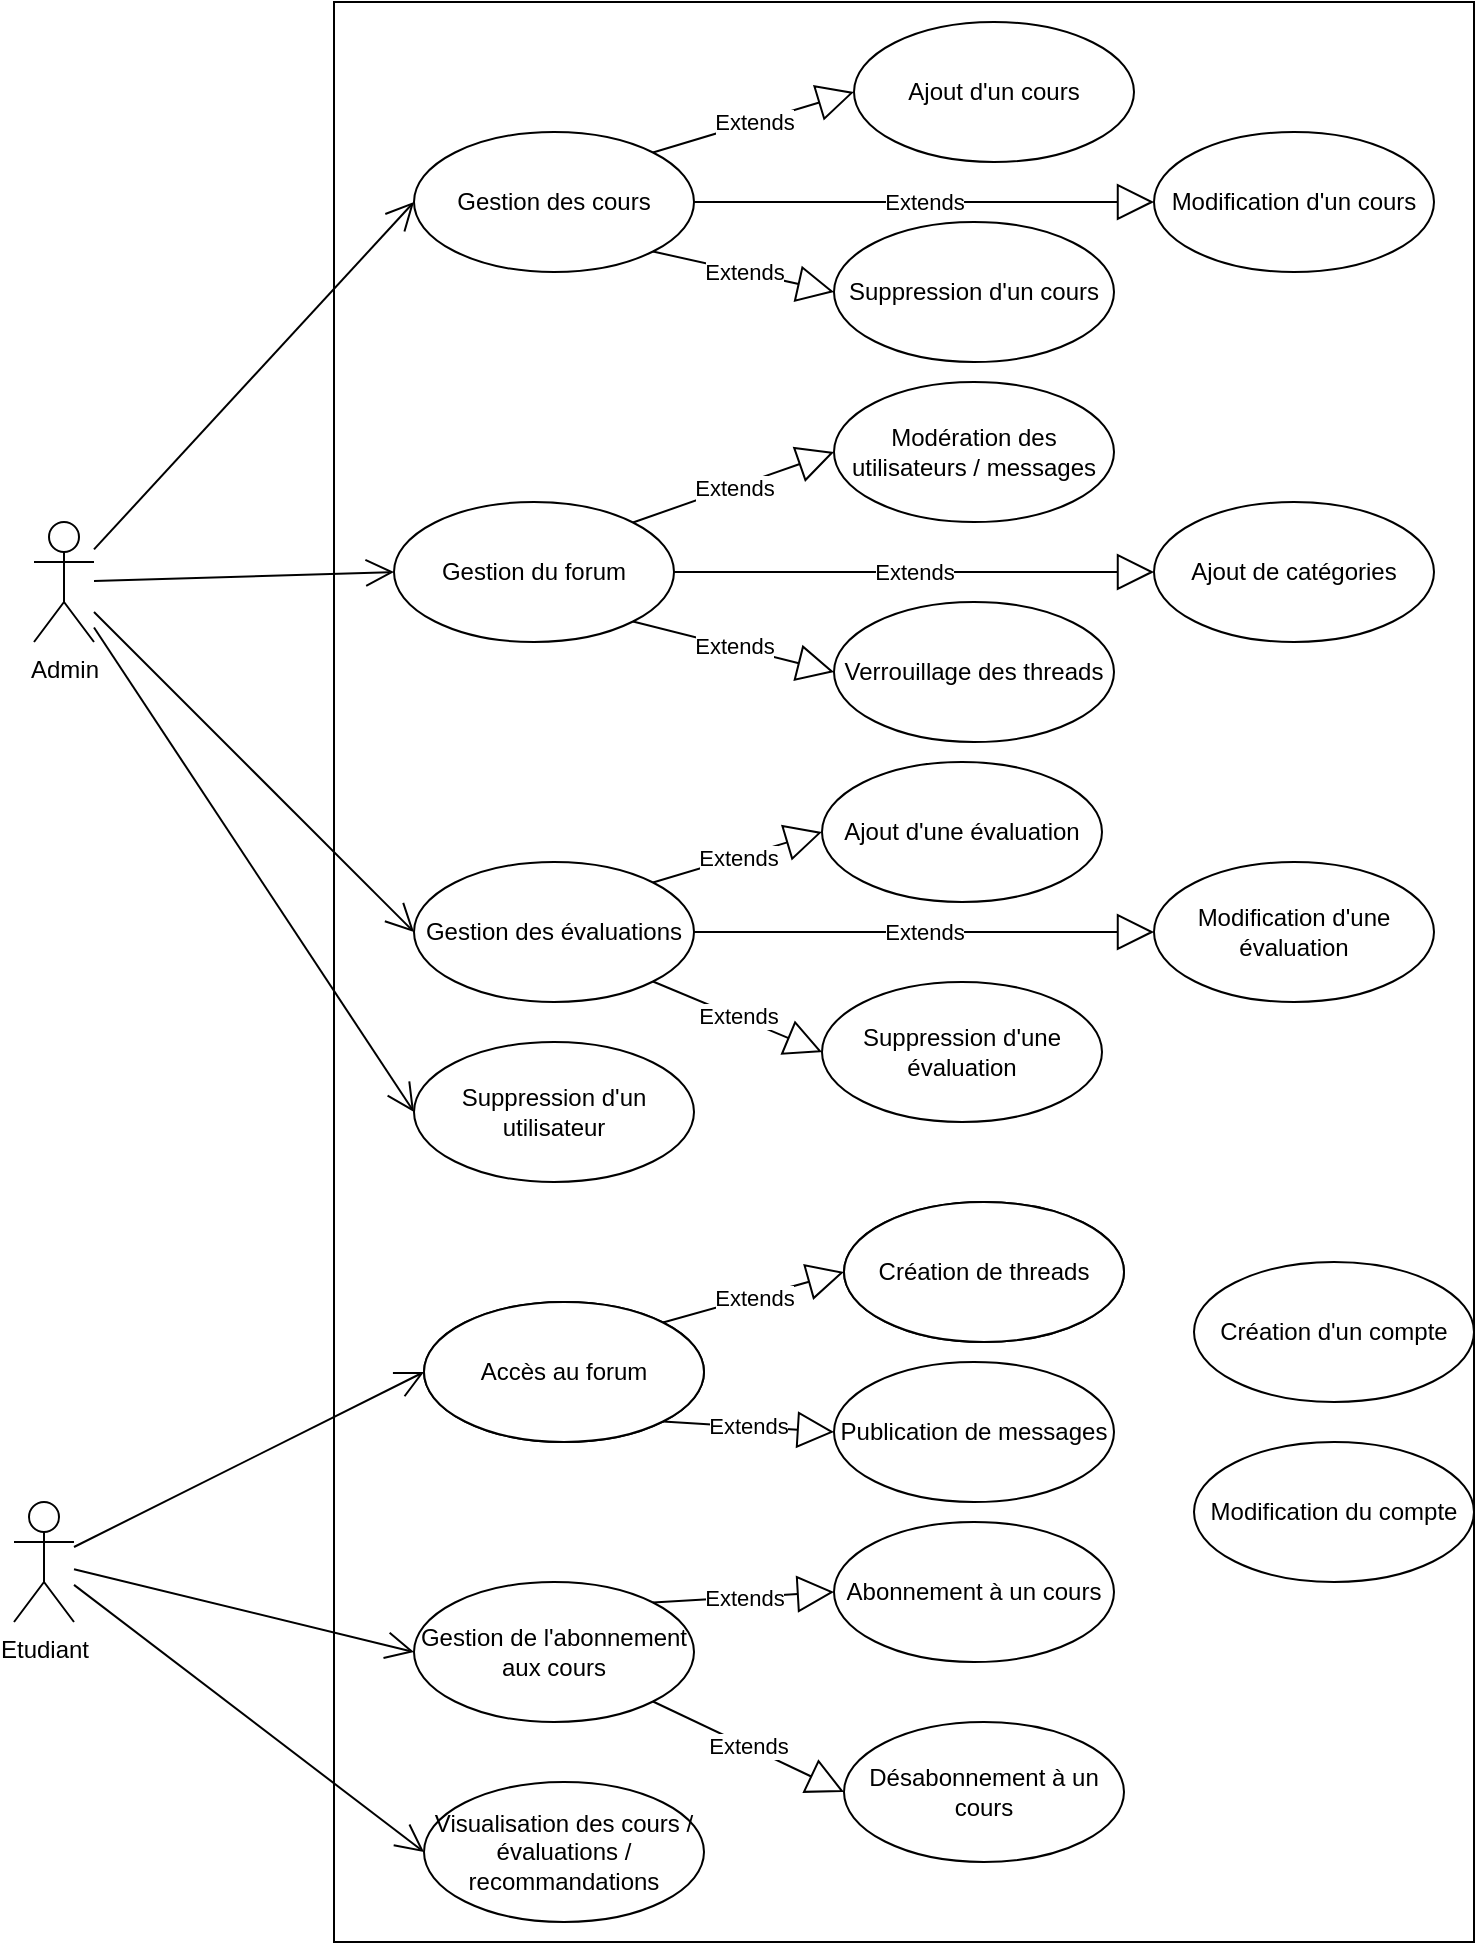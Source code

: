 <mxfile version="13.9.9" type="device"><diagram id="CcWzp0zgtlJHXZp5IrTU" name="Page-1"><mxGraphModel dx="1562" dy="1854" grid="1" gridSize="10" guides="1" tooltips="1" connect="1" arrows="1" fold="1" page="1" pageScale="1" pageWidth="827" pageHeight="1169" math="0" shadow="0"><root><mxCell id="0"/><mxCell id="1" parent="0"/><mxCell id="zS8Y_kvWT7cOOiWEbs-8-25" value="&lt;br&gt;" style="html=1;" vertex="1" parent="1"><mxGeometry x="190" y="-180" width="570" height="970" as="geometry"/></mxCell><mxCell id="zS8Y_kvWT7cOOiWEbs-8-1" value="Admin&lt;br&gt;" style="shape=umlActor;verticalLabelPosition=bottom;verticalAlign=top;html=1;" vertex="1" parent="1"><mxGeometry x="40" y="80" width="30" height="60" as="geometry"/></mxCell><mxCell id="zS8Y_kvWT7cOOiWEbs-8-2" value="Gestion des cours" style="ellipse;whiteSpace=wrap;html=1;" vertex="1" parent="1"><mxGeometry x="230" y="-115" width="140" height="70" as="geometry"/></mxCell><mxCell id="zS8Y_kvWT7cOOiWEbs-8-4" value="Gestion des évaluations" style="ellipse;whiteSpace=wrap;html=1;" vertex="1" parent="1"><mxGeometry x="230" y="250" width="140" height="70" as="geometry"/></mxCell><mxCell id="zS8Y_kvWT7cOOiWEbs-8-5" value="Gestion du forum" style="ellipse;whiteSpace=wrap;html=1;" vertex="1" parent="1"><mxGeometry x="220" y="70" width="140" height="70" as="geometry"/></mxCell><mxCell id="zS8Y_kvWT7cOOiWEbs-8-7" value="Etudiant" style="shape=umlActor;verticalLabelPosition=bottom;verticalAlign=top;html=1;" vertex="1" parent="1"><mxGeometry x="30" y="570" width="30" height="60" as="geometry"/></mxCell><mxCell id="zS8Y_kvWT7cOOiWEbs-8-8" value="Accès au forum" style="ellipse;whiteSpace=wrap;html=1;" vertex="1" parent="1"><mxGeometry x="235" y="470" width="140" height="70" as="geometry"/></mxCell><mxCell id="zS8Y_kvWT7cOOiWEbs-8-9" value="Visualisation des cours / évaluations / recommandations" style="ellipse;whiteSpace=wrap;html=1;" vertex="1" parent="1"><mxGeometry x="235" y="710" width="140" height="70" as="geometry"/></mxCell><mxCell id="zS8Y_kvWT7cOOiWEbs-8-10" value="Gestion de l'abonnement aux cours" style="ellipse;whiteSpace=wrap;html=1;" vertex="1" parent="1"><mxGeometry x="230" y="610" width="140" height="70" as="geometry"/></mxCell><mxCell id="zS8Y_kvWT7cOOiWEbs-8-18" value="" style="endArrow=open;endFill=1;endSize=12;html=1;entryX=0;entryY=0.5;entryDx=0;entryDy=0;" edge="1" parent="1" source="zS8Y_kvWT7cOOiWEbs-8-1" target="zS8Y_kvWT7cOOiWEbs-8-2"><mxGeometry width="160" relative="1" as="geometry"><mxPoint x="40" y="230" as="sourcePoint"/><mxPoint x="200" y="230" as="targetPoint"/></mxGeometry></mxCell><mxCell id="zS8Y_kvWT7cOOiWEbs-8-19" value="" style="endArrow=open;endFill=1;endSize=12;html=1;entryX=0;entryY=0.5;entryDx=0;entryDy=0;" edge="1" parent="1" source="zS8Y_kvWT7cOOiWEbs-8-1" target="zS8Y_kvWT7cOOiWEbs-8-5"><mxGeometry width="160" relative="1" as="geometry"><mxPoint x="80" y="113.71" as="sourcePoint"/><mxPoint x="220.0" y="55" as="targetPoint"/></mxGeometry></mxCell><mxCell id="zS8Y_kvWT7cOOiWEbs-8-20" value="" style="endArrow=open;endFill=1;endSize=12;html=1;entryX=0;entryY=0.5;entryDx=0;entryDy=0;" edge="1" parent="1" source="zS8Y_kvWT7cOOiWEbs-8-1" target="zS8Y_kvWT7cOOiWEbs-8-4"><mxGeometry width="160" relative="1" as="geometry"><mxPoint x="80" y="121.452" as="sourcePoint"/><mxPoint x="220.0" y="135" as="targetPoint"/></mxGeometry></mxCell><mxCell id="zS8Y_kvWT7cOOiWEbs-8-21" value="" style="endArrow=open;endFill=1;endSize=12;html=1;entryX=0;entryY=0.5;entryDx=0;entryDy=0;" edge="1" parent="1" source="zS8Y_kvWT7cOOiWEbs-8-7" target="zS8Y_kvWT7cOOiWEbs-8-8"><mxGeometry width="160" relative="1" as="geometry"><mxPoint x="40" y="460.161" as="sourcePoint"/><mxPoint x="180.0" y="555.0" as="targetPoint"/></mxGeometry></mxCell><mxCell id="zS8Y_kvWT7cOOiWEbs-8-23" value="" style="endArrow=open;endFill=1;endSize=12;html=1;entryX=0;entryY=0.5;entryDx=0;entryDy=0;" edge="1" parent="1" source="zS8Y_kvWT7cOOiWEbs-8-7" target="zS8Y_kvWT7cOOiWEbs-8-10"><mxGeometry width="160" relative="1" as="geometry"><mxPoint x="40" y="703.71" as="sourcePoint"/><mxPoint x="180.0" y="645.0" as="targetPoint"/></mxGeometry></mxCell><mxCell id="zS8Y_kvWT7cOOiWEbs-8-24" value="" style="endArrow=open;endFill=1;endSize=12;html=1;entryX=0;entryY=0.5;entryDx=0;entryDy=0;" edge="1" parent="1" source="zS8Y_kvWT7cOOiWEbs-8-7" target="zS8Y_kvWT7cOOiWEbs-8-9"><mxGeometry width="160" relative="1" as="geometry"><mxPoint x="40" y="712.419" as="sourcePoint"/><mxPoint x="180.0" y="735.0" as="targetPoint"/></mxGeometry></mxCell><mxCell id="zS8Y_kvWT7cOOiWEbs-8-26" value="Suppression d'un utilisateur" style="ellipse;whiteSpace=wrap;html=1;" vertex="1" parent="1"><mxGeometry x="230" y="340" width="140" height="70" as="geometry"/></mxCell><mxCell id="zS8Y_kvWT7cOOiWEbs-8-27" value="" style="endArrow=open;endFill=1;endSize=12;html=1;entryX=0;entryY=0.5;entryDx=0;entryDy=0;" edge="1" parent="1" source="zS8Y_kvWT7cOOiWEbs-8-1" target="zS8Y_kvWT7cOOiWEbs-8-26"><mxGeometry width="160" relative="1" as="geometry"><mxPoint x="80" y="130.161" as="sourcePoint"/><mxPoint x="213" y="295" as="targetPoint"/></mxGeometry></mxCell><mxCell id="zS8Y_kvWT7cOOiWEbs-8-28" value="Ajout d'un cours" style="ellipse;whiteSpace=wrap;html=1;" vertex="1" parent="1"><mxGeometry x="450" y="-170" width="140" height="70" as="geometry"/></mxCell><mxCell id="zS8Y_kvWT7cOOiWEbs-8-29" value="Suppression d'un cours" style="ellipse;whiteSpace=wrap;html=1;" vertex="1" parent="1"><mxGeometry x="440" y="-70" width="140" height="70" as="geometry"/></mxCell><mxCell id="zS8Y_kvWT7cOOiWEbs-8-30" value="Modification d'un cours" style="ellipse;whiteSpace=wrap;html=1;" vertex="1" parent="1"><mxGeometry x="600" y="-115" width="140" height="70" as="geometry"/></mxCell><mxCell id="zS8Y_kvWT7cOOiWEbs-8-31" value="Modération des utilisateurs / messages" style="ellipse;whiteSpace=wrap;html=1;" vertex="1" parent="1"><mxGeometry x="440" y="10" width="140" height="70" as="geometry"/></mxCell><mxCell id="zS8Y_kvWT7cOOiWEbs-8-32" value="Verrouillage des threads" style="ellipse;whiteSpace=wrap;html=1;" vertex="1" parent="1"><mxGeometry x="440" y="120" width="140" height="70" as="geometry"/></mxCell><mxCell id="zS8Y_kvWT7cOOiWEbs-8-33" value="Ajout d'une évaluation" style="ellipse;whiteSpace=wrap;html=1;" vertex="1" parent="1"><mxGeometry x="434" y="200" width="140" height="70" as="geometry"/></mxCell><mxCell id="zS8Y_kvWT7cOOiWEbs-8-34" value="Suppression d'une évaluation" style="ellipse;whiteSpace=wrap;html=1;" vertex="1" parent="1"><mxGeometry x="434" y="310" width="140" height="70" as="geometry"/></mxCell><mxCell id="zS8Y_kvWT7cOOiWEbs-8-35" value="Modification d'une évaluation" style="ellipse;whiteSpace=wrap;html=1;" vertex="1" parent="1"><mxGeometry x="600" y="250" width="140" height="70" as="geometry"/></mxCell><mxCell id="zS8Y_kvWT7cOOiWEbs-8-37" value="Ajout de catégories" style="ellipse;whiteSpace=wrap;html=1;" vertex="1" parent="1"><mxGeometry x="600" y="70" width="140" height="70" as="geometry"/></mxCell><mxCell id="zS8Y_kvWT7cOOiWEbs-8-38" value="Création de threads" style="ellipse;whiteSpace=wrap;html=1;" vertex="1" parent="1"><mxGeometry x="445" y="420" width="140" height="70" as="geometry"/></mxCell><mxCell id="zS8Y_kvWT7cOOiWEbs-8-39" value="Publication de messages" style="ellipse;whiteSpace=wrap;html=1;" vertex="1" parent="1"><mxGeometry x="440" y="500" width="140" height="70" as="geometry"/></mxCell><mxCell id="zS8Y_kvWT7cOOiWEbs-8-40" value="Abonnement à un cours" style="ellipse;whiteSpace=wrap;html=1;" vertex="1" parent="1"><mxGeometry x="440" y="580" width="140" height="70" as="geometry"/></mxCell><mxCell id="zS8Y_kvWT7cOOiWEbs-8-41" value="Désabonnement à un cours" style="ellipse;whiteSpace=wrap;html=1;" vertex="1" parent="1"><mxGeometry x="445" y="680" width="140" height="70" as="geometry"/></mxCell><mxCell id="zS8Y_kvWT7cOOiWEbs-8-44" value="Extends" style="endArrow=block;endSize=16;endFill=0;html=1;exitX=1;exitY=0;exitDx=0;exitDy=0;entryX=0;entryY=0.5;entryDx=0;entryDy=0;" edge="1" parent="1" source="zS8Y_kvWT7cOOiWEbs-8-2" target="zS8Y_kvWT7cOOiWEbs-8-28"><mxGeometry width="160" relative="1" as="geometry"><mxPoint x="290" y="20" as="sourcePoint"/><mxPoint x="450" y="20" as="targetPoint"/></mxGeometry></mxCell><mxCell id="zS8Y_kvWT7cOOiWEbs-8-45" value="Extends" style="endArrow=block;endSize=16;endFill=0;html=1;exitX=1;exitY=1;exitDx=0;exitDy=0;entryX=0;entryY=0.5;entryDx=0;entryDy=0;" edge="1" parent="1" source="zS8Y_kvWT7cOOiWEbs-8-2" target="zS8Y_kvWT7cOOiWEbs-8-29"><mxGeometry width="160" relative="1" as="geometry"><mxPoint x="359.497" y="-89.749" as="sourcePoint"/><mxPoint x="430.0" y="-125.0" as="targetPoint"/></mxGeometry></mxCell><mxCell id="zS8Y_kvWT7cOOiWEbs-8-46" value="Extends" style="endArrow=block;endSize=16;endFill=0;html=1;exitX=1;exitY=0.5;exitDx=0;exitDy=0;entryX=0;entryY=0.5;entryDx=0;entryDy=0;" edge="1" parent="1" source="zS8Y_kvWT7cOOiWEbs-8-2" target="zS8Y_kvWT7cOOiWEbs-8-30"><mxGeometry width="160" relative="1" as="geometry"><mxPoint x="359.497" y="-40.251" as="sourcePoint"/><mxPoint x="450" y="-25.0" as="targetPoint"/></mxGeometry></mxCell><mxCell id="zS8Y_kvWT7cOOiWEbs-8-47" value="Extends" style="endArrow=block;endSize=16;endFill=0;html=1;exitX=1;exitY=0;exitDx=0;exitDy=0;entryX=0;entryY=0.5;entryDx=0;entryDy=0;" edge="1" parent="1" source="zS8Y_kvWT7cOOiWEbs-8-5" target="zS8Y_kvWT7cOOiWEbs-8-31"><mxGeometry width="160" relative="1" as="geometry"><mxPoint x="359.497" y="-45.251" as="sourcePoint"/><mxPoint x="450" y="-25.0" as="targetPoint"/></mxGeometry></mxCell><mxCell id="zS8Y_kvWT7cOOiWEbs-8-48" value="Extends" style="endArrow=block;endSize=16;endFill=0;html=1;exitX=1;exitY=1;exitDx=0;exitDy=0;entryX=0;entryY=0.5;entryDx=0;entryDy=0;" edge="1" parent="1" source="zS8Y_kvWT7cOOiWEbs-8-5" target="zS8Y_kvWT7cOOiWEbs-8-32"><mxGeometry width="160" relative="1" as="geometry"><mxPoint x="349.497" y="100.251" as="sourcePoint"/><mxPoint x="410.0" y="75.0" as="targetPoint"/></mxGeometry></mxCell><mxCell id="zS8Y_kvWT7cOOiWEbs-8-49" value="Extends" style="endArrow=block;endSize=16;endFill=0;html=1;exitX=1;exitY=0.5;exitDx=0;exitDy=0;entryX=0;entryY=0.5;entryDx=0;entryDy=0;" edge="1" parent="1" source="zS8Y_kvWT7cOOiWEbs-8-5" target="zS8Y_kvWT7cOOiWEbs-8-37"><mxGeometry width="160" relative="1" as="geometry"><mxPoint x="349.497" y="149.749" as="sourcePoint"/><mxPoint x="450" y="185.0" as="targetPoint"/></mxGeometry></mxCell><mxCell id="zS8Y_kvWT7cOOiWEbs-8-50" value="Extends" style="endArrow=block;endSize=16;endFill=0;html=1;exitX=1;exitY=0;exitDx=0;exitDy=0;entryX=0;entryY=0.5;entryDx=0;entryDy=0;" edge="1" parent="1" source="zS8Y_kvWT7cOOiWEbs-8-4" target="zS8Y_kvWT7cOOiWEbs-8-33"><mxGeometry width="160" relative="1" as="geometry"><mxPoint x="349.497" y="139.749" as="sourcePoint"/><mxPoint x="450" y="165.0" as="targetPoint"/></mxGeometry></mxCell><mxCell id="zS8Y_kvWT7cOOiWEbs-8-51" value="Extends" style="endArrow=block;endSize=16;endFill=0;html=1;exitX=1;exitY=1;exitDx=0;exitDy=0;entryX=0;entryY=0.5;entryDx=0;entryDy=0;" edge="1" parent="1" source="zS8Y_kvWT7cOOiWEbs-8-4" target="zS8Y_kvWT7cOOiWEbs-8-34"><mxGeometry width="160" relative="1" as="geometry"><mxPoint x="339.497" y="300.251" as="sourcePoint"/><mxPoint x="424" y="275" as="targetPoint"/></mxGeometry></mxCell><mxCell id="zS8Y_kvWT7cOOiWEbs-8-52" value="Extends" style="endArrow=block;endSize=16;endFill=0;html=1;exitX=1;exitY=0.5;exitDx=0;exitDy=0;entryX=0;entryY=0.5;entryDx=0;entryDy=0;" edge="1" parent="1" source="zS8Y_kvWT7cOOiWEbs-8-4" target="zS8Y_kvWT7cOOiWEbs-8-35"><mxGeometry width="160" relative="1" as="geometry"><mxPoint x="339.497" y="349.749" as="sourcePoint"/><mxPoint x="424" y="385" as="targetPoint"/></mxGeometry></mxCell><mxCell id="zS8Y_kvWT7cOOiWEbs-8-53" value="Extends" style="endArrow=block;endSize=16;endFill=0;html=1;exitX=1;exitY=0;exitDx=0;exitDy=0;entryX=0;entryY=0.5;entryDx=0;entryDy=0;" edge="1" parent="1" source="zS8Y_kvWT7cOOiWEbs-8-8" target="zS8Y_kvWT7cOOiWEbs-8-38"><mxGeometry width="160" relative="1" as="geometry"><mxPoint x="364.497" y="220.251" as="sourcePoint"/><mxPoint x="449" y="195" as="targetPoint"/></mxGeometry></mxCell><mxCell id="zS8Y_kvWT7cOOiWEbs-8-54" value="Extends" style="endArrow=block;endSize=16;endFill=0;html=1;exitX=1;exitY=1;exitDx=0;exitDy=0;entryX=0;entryY=0.5;entryDx=0;entryDy=0;" edge="1" parent="1" source="zS8Y_kvWT7cOOiWEbs-8-8" target="zS8Y_kvWT7cOOiWEbs-8-39"><mxGeometry width="160" relative="1" as="geometry"><mxPoint x="304.497" y="490.251" as="sourcePoint"/><mxPoint x="395.0" y="445" as="targetPoint"/></mxGeometry></mxCell><mxCell id="zS8Y_kvWT7cOOiWEbs-8-56" value="Création de threads" style="ellipse;whiteSpace=wrap;html=1;" vertex="1" parent="1"><mxGeometry x="445" y="420" width="140" height="70" as="geometry"/></mxCell><mxCell id="zS8Y_kvWT7cOOiWEbs-8-57" value="Accès au forum" style="ellipse;whiteSpace=wrap;html=1;" vertex="1" parent="1"><mxGeometry x="235" y="470" width="140" height="70" as="geometry"/></mxCell><mxCell id="zS8Y_kvWT7cOOiWEbs-8-58" value="Extends" style="endArrow=block;endSize=16;endFill=0;html=1;exitX=1;exitY=0;exitDx=0;exitDy=0;entryX=0;entryY=0.5;entryDx=0;entryDy=0;" edge="1" parent="1" source="zS8Y_kvWT7cOOiWEbs-8-10" target="zS8Y_kvWT7cOOiWEbs-8-40"><mxGeometry width="160" relative="1" as="geometry"><mxPoint x="364.497" y="539.749" as="sourcePoint"/><mxPoint x="455.0" y="575" as="targetPoint"/></mxGeometry></mxCell><mxCell id="zS8Y_kvWT7cOOiWEbs-8-59" value="Extends" style="endArrow=block;endSize=16;endFill=0;html=1;exitX=1;exitY=1;exitDx=0;exitDy=0;entryX=0;entryY=0.5;entryDx=0;entryDy=0;" edge="1" parent="1" source="zS8Y_kvWT7cOOiWEbs-8-10" target="zS8Y_kvWT7cOOiWEbs-8-41"><mxGeometry width="160" relative="1" as="geometry"><mxPoint x="369.497" y="680.251" as="sourcePoint"/><mxPoint x="455.0" y="655" as="targetPoint"/></mxGeometry></mxCell><mxCell id="zS8Y_kvWT7cOOiWEbs-8-60" value="Création d'un compte" style="ellipse;whiteSpace=wrap;html=1;" vertex="1" parent="1"><mxGeometry x="620" y="450" width="140" height="70" as="geometry"/></mxCell><mxCell id="zS8Y_kvWT7cOOiWEbs-8-61" value="Modification du compte" style="ellipse;whiteSpace=wrap;html=1;" vertex="1" parent="1"><mxGeometry x="620" y="540" width="140" height="70" as="geometry"/></mxCell></root></mxGraphModel></diagram></mxfile>